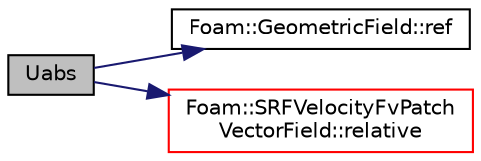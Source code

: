 digraph "Uabs"
{
  bgcolor="transparent";
  edge [fontname="Helvetica",fontsize="10",labelfontname="Helvetica",labelfontsize="10"];
  node [fontname="Helvetica",fontsize="10",shape=record];
  rankdir="LR";
  Node390 [label="Uabs",height=0.2,width=0.4,color="black", fillcolor="grey75", style="filled", fontcolor="black"];
  Node390 -> Node391 [color="midnightblue",fontsize="10",style="solid",fontname="Helvetica"];
  Node391 [label="Foam::GeometricField::ref",height=0.2,width=0.4,color="black",URL="$a23249.html#a08b047935717956ddaa7d514f9b65d4e",tooltip="Return a reference to the dimensioned internal field. "];
  Node390 -> Node392 [color="midnightblue",fontsize="10",style="solid",fontname="Helvetica"];
  Node392 [label="Foam::SRFVelocityFvPatch\lVectorField::relative",height=0.2,width=0.4,color="red",URL="$a22741.html#a3ca178cbb82f7e1d6716e5b19df71e37",tooltip="Return const access to the relative flag. "];
}
